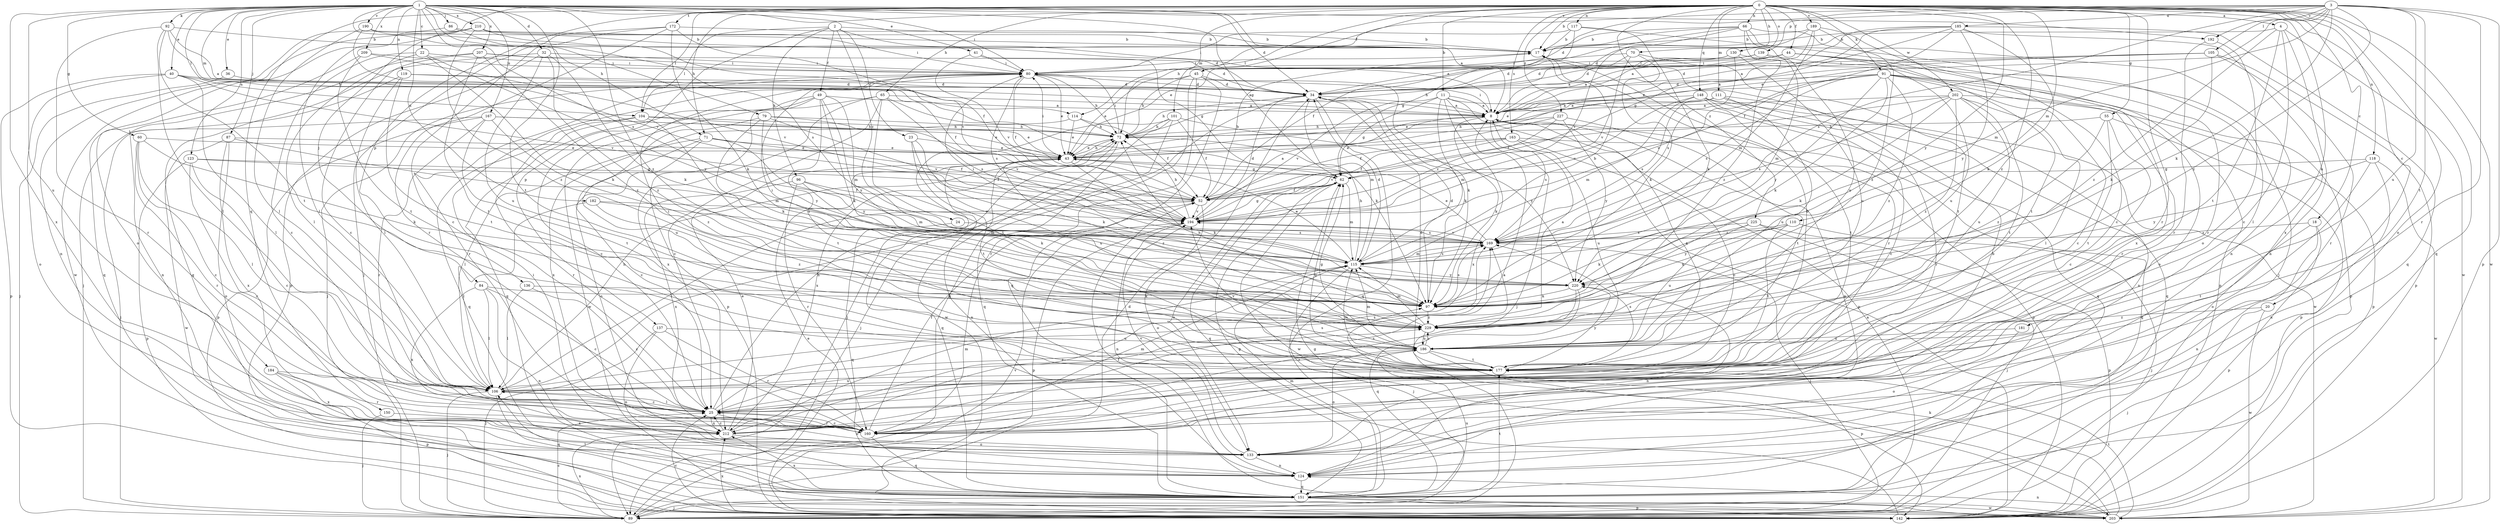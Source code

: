 strict digraph  {
0;
1;
2;
3;
4;
8;
11;
17;
18;
20;
22;
23;
24;
25;
32;
34;
36;
40;
41;
43;
44;
45;
49;
52;
55;
60;
62;
65;
66;
70;
71;
72;
79;
80;
84;
86;
87;
89;
91;
92;
96;
97;
101;
104;
105;
106;
110;
111;
114;
115;
117;
118;
119;
123;
124;
130;
133;
136;
137;
139;
142;
148;
150;
151;
160;
163;
167;
169;
172;
177;
181;
182;
184;
185;
186;
189;
190;
192;
194;
202;
203;
207;
209;
210;
212;
220;
225;
227;
229;
0 -> 4  [label=a];
0 -> 11  [label=b];
0 -> 17  [label=b];
0 -> 18  [label=c];
0 -> 20  [label=c];
0 -> 44  [label=f];
0 -> 45  [label=f];
0 -> 55  [label=g];
0 -> 65  [label=h];
0 -> 66  [label=h];
0 -> 70  [label=h];
0 -> 71  [label=h];
0 -> 84  [label=j];
0 -> 91  [label=k];
0 -> 101  [label=l];
0 -> 104  [label=l];
0 -> 110  [label=m];
0 -> 111  [label=m];
0 -> 114  [label=m];
0 -> 117  [label=n];
0 -> 118  [label=n];
0 -> 130  [label=o];
0 -> 133  [label=o];
0 -> 136  [label=p];
0 -> 148  [label=q];
0 -> 150  [label=q];
0 -> 151  [label=q];
0 -> 160  [label=r];
0 -> 163  [label=s];
0 -> 172  [label=t];
0 -> 181  [label=u];
0 -> 189  [label=v];
0 -> 202  [label=w];
0 -> 203  [label=w];
0 -> 220  [label=y];
0 -> 225  [label=z];
0 -> 227  [label=z];
0 -> 229  [label=z];
1 -> 8  [label=a];
1 -> 22  [label=c];
1 -> 32  [label=d];
1 -> 34  [label=d];
1 -> 36  [label=e];
1 -> 40  [label=e];
1 -> 41  [label=e];
1 -> 60  [label=g];
1 -> 62  [label=g];
1 -> 71  [label=h];
1 -> 79  [label=i];
1 -> 80  [label=i];
1 -> 86  [label=j];
1 -> 87  [label=j];
1 -> 92  [label=k];
1 -> 104  [label=l];
1 -> 114  [label=m];
1 -> 119  [label=n];
1 -> 123  [label=n];
1 -> 167  [label=s];
1 -> 169  [label=s];
1 -> 177  [label=t];
1 -> 182  [label=u];
1 -> 184  [label=u];
1 -> 190  [label=v];
1 -> 192  [label=v];
1 -> 207  [label=x];
1 -> 209  [label=x];
1 -> 210  [label=x];
1 -> 212  [label=x];
1 -> 229  [label=z];
2 -> 8  [label=a];
2 -> 17  [label=b];
2 -> 23  [label=c];
2 -> 24  [label=c];
2 -> 49  [label=f];
2 -> 96  [label=k];
2 -> 104  [label=l];
2 -> 137  [label=p];
3 -> 34  [label=d];
3 -> 43  [label=e];
3 -> 72  [label=h];
3 -> 97  [label=k];
3 -> 105  [label=l];
3 -> 115  [label=m];
3 -> 139  [label=p];
3 -> 142  [label=p];
3 -> 160  [label=r];
3 -> 169  [label=s];
3 -> 177  [label=t];
3 -> 185  [label=u];
3 -> 186  [label=u];
3 -> 192  [label=v];
3 -> 229  [label=z];
4 -> 17  [label=b];
4 -> 25  [label=c];
4 -> 124  [label=n];
4 -> 177  [label=t];
4 -> 203  [label=w];
4 -> 229  [label=z];
8 -> 72  [label=h];
8 -> 80  [label=i];
8 -> 97  [label=k];
8 -> 124  [label=n];
8 -> 142  [label=p];
8 -> 169  [label=s];
11 -> 8  [label=a];
11 -> 62  [label=g];
11 -> 89  [label=j];
11 -> 115  [label=m];
11 -> 142  [label=p];
11 -> 151  [label=q];
11 -> 194  [label=v];
11 -> 212  [label=x];
17 -> 80  [label=i];
17 -> 160  [label=r];
18 -> 124  [label=n];
18 -> 142  [label=p];
18 -> 169  [label=s];
18 -> 177  [label=t];
20 -> 89  [label=j];
20 -> 203  [label=w];
20 -> 229  [label=z];
22 -> 25  [label=c];
22 -> 80  [label=i];
22 -> 97  [label=k];
22 -> 106  [label=l];
22 -> 220  [label=y];
23 -> 43  [label=e];
23 -> 97  [label=k];
23 -> 177  [label=t];
23 -> 186  [label=u];
24 -> 151  [label=q];
24 -> 169  [label=s];
25 -> 72  [label=h];
25 -> 106  [label=l];
25 -> 133  [label=o];
25 -> 160  [label=r];
25 -> 169  [label=s];
25 -> 186  [label=u];
25 -> 212  [label=x];
32 -> 80  [label=i];
32 -> 97  [label=k];
32 -> 142  [label=p];
32 -> 151  [label=q];
32 -> 186  [label=u];
32 -> 229  [label=z];
34 -> 8  [label=a];
34 -> 72  [label=h];
34 -> 97  [label=k];
34 -> 106  [label=l];
34 -> 115  [label=m];
34 -> 151  [label=q];
36 -> 34  [label=d];
36 -> 89  [label=j];
40 -> 34  [label=d];
40 -> 52  [label=f];
40 -> 106  [label=l];
40 -> 133  [label=o];
40 -> 142  [label=p];
40 -> 194  [label=v];
41 -> 62  [label=g];
41 -> 80  [label=i];
41 -> 194  [label=v];
43 -> 62  [label=g];
43 -> 72  [label=h];
43 -> 80  [label=i];
43 -> 97  [label=k];
43 -> 124  [label=n];
43 -> 151  [label=q];
43 -> 229  [label=z];
44 -> 8  [label=a];
44 -> 34  [label=d];
44 -> 80  [label=i];
44 -> 177  [label=t];
44 -> 186  [label=u];
44 -> 212  [label=x];
45 -> 34  [label=d];
45 -> 43  [label=e];
45 -> 72  [label=h];
45 -> 89  [label=j];
45 -> 97  [label=k];
45 -> 151  [label=q];
45 -> 160  [label=r];
49 -> 8  [label=a];
49 -> 25  [label=c];
49 -> 97  [label=k];
49 -> 115  [label=m];
49 -> 151  [label=q];
49 -> 203  [label=w];
49 -> 220  [label=y];
49 -> 229  [label=z];
52 -> 8  [label=a];
52 -> 17  [label=b];
52 -> 106  [label=l];
52 -> 133  [label=o];
52 -> 194  [label=v];
55 -> 25  [label=c];
55 -> 72  [label=h];
55 -> 142  [label=p];
55 -> 177  [label=t];
55 -> 229  [label=z];
60 -> 25  [label=c];
60 -> 43  [label=e];
60 -> 97  [label=k];
60 -> 106  [label=l];
60 -> 160  [label=r];
62 -> 52  [label=f];
62 -> 115  [label=m];
62 -> 133  [label=o];
62 -> 151  [label=q];
62 -> 203  [label=w];
65 -> 8  [label=a];
65 -> 25  [label=c];
65 -> 97  [label=k];
65 -> 142  [label=p];
65 -> 169  [label=s];
65 -> 177  [label=t];
65 -> 212  [label=x];
66 -> 17  [label=b];
66 -> 43  [label=e];
66 -> 52  [label=f];
66 -> 89  [label=j];
66 -> 124  [label=n];
66 -> 186  [label=u];
66 -> 194  [label=v];
66 -> 229  [label=z];
70 -> 8  [label=a];
70 -> 80  [label=i];
70 -> 97  [label=k];
70 -> 177  [label=t];
70 -> 194  [label=v];
71 -> 25  [label=c];
71 -> 43  [label=e];
71 -> 52  [label=f];
71 -> 106  [label=l];
71 -> 133  [label=o];
71 -> 220  [label=y];
72 -> 43  [label=e];
72 -> 80  [label=i];
72 -> 89  [label=j];
72 -> 212  [label=x];
79 -> 43  [label=e];
79 -> 72  [label=h];
79 -> 97  [label=k];
79 -> 186  [label=u];
79 -> 194  [label=v];
79 -> 220  [label=y];
80 -> 34  [label=d];
80 -> 43  [label=e];
80 -> 52  [label=f];
80 -> 72  [label=h];
80 -> 89  [label=j];
80 -> 160  [label=r];
80 -> 169  [label=s];
84 -> 25  [label=c];
84 -> 97  [label=k];
84 -> 106  [label=l];
84 -> 124  [label=n];
84 -> 212  [label=x];
86 -> 17  [label=b];
86 -> 124  [label=n];
86 -> 169  [label=s];
87 -> 43  [label=e];
87 -> 115  [label=m];
87 -> 133  [label=o];
87 -> 203  [label=w];
87 -> 212  [label=x];
89 -> 8  [label=a];
89 -> 25  [label=c];
89 -> 34  [label=d];
89 -> 194  [label=v];
89 -> 212  [label=x];
91 -> 25  [label=c];
91 -> 34  [label=d];
91 -> 43  [label=e];
91 -> 97  [label=k];
91 -> 133  [label=o];
91 -> 142  [label=p];
91 -> 160  [label=r];
91 -> 169  [label=s];
91 -> 194  [label=v];
91 -> 220  [label=y];
91 -> 229  [label=z];
92 -> 8  [label=a];
92 -> 17  [label=b];
92 -> 72  [label=h];
92 -> 106  [label=l];
92 -> 160  [label=r];
92 -> 177  [label=t];
96 -> 52  [label=f];
96 -> 97  [label=k];
96 -> 115  [label=m];
96 -> 160  [label=r];
96 -> 212  [label=x];
97 -> 34  [label=d];
97 -> 80  [label=i];
97 -> 169  [label=s];
97 -> 229  [label=z];
101 -> 52  [label=f];
101 -> 72  [label=h];
101 -> 89  [label=j];
101 -> 151  [label=q];
101 -> 203  [label=w];
101 -> 220  [label=y];
104 -> 72  [label=h];
104 -> 151  [label=q];
104 -> 160  [label=r];
104 -> 177  [label=t];
104 -> 194  [label=v];
105 -> 8  [label=a];
105 -> 34  [label=d];
105 -> 80  [label=i];
105 -> 97  [label=k];
105 -> 142  [label=p];
105 -> 160  [label=r];
106 -> 25  [label=c];
106 -> 72  [label=h];
106 -> 89  [label=j];
106 -> 151  [label=q];
106 -> 169  [label=s];
106 -> 229  [label=z];
110 -> 89  [label=j];
110 -> 97  [label=k];
110 -> 169  [label=s];
110 -> 177  [label=t];
110 -> 220  [label=y];
111 -> 8  [label=a];
111 -> 43  [label=e];
111 -> 124  [label=n];
111 -> 151  [label=q];
111 -> 169  [label=s];
111 -> 186  [label=u];
114 -> 43  [label=e];
114 -> 52  [label=f];
114 -> 72  [label=h];
114 -> 212  [label=x];
115 -> 17  [label=b];
115 -> 34  [label=d];
115 -> 43  [label=e];
115 -> 72  [label=h];
115 -> 80  [label=i];
115 -> 89  [label=j];
115 -> 169  [label=s];
115 -> 220  [label=y];
117 -> 17  [label=b];
117 -> 62  [label=g];
117 -> 80  [label=i];
117 -> 97  [label=k];
117 -> 160  [label=r];
118 -> 62  [label=g];
118 -> 124  [label=n];
118 -> 133  [label=o];
118 -> 203  [label=w];
118 -> 220  [label=y];
119 -> 8  [label=a];
119 -> 34  [label=d];
119 -> 106  [label=l];
119 -> 124  [label=n];
119 -> 177  [label=t];
123 -> 25  [label=c];
123 -> 52  [label=f];
123 -> 62  [label=g];
123 -> 142  [label=p];
123 -> 160  [label=r];
124 -> 80  [label=i];
124 -> 151  [label=q];
130 -> 34  [label=d];
130 -> 80  [label=i];
130 -> 142  [label=p];
130 -> 169  [label=s];
130 -> 186  [label=u];
133 -> 17  [label=b];
133 -> 124  [label=n];
133 -> 194  [label=v];
136 -> 25  [label=c];
136 -> 97  [label=k];
136 -> 106  [label=l];
137 -> 89  [label=j];
137 -> 124  [label=n];
137 -> 160  [label=r];
137 -> 186  [label=u];
139 -> 34  [label=d];
139 -> 72  [label=h];
139 -> 80  [label=i];
139 -> 106  [label=l];
139 -> 115  [label=m];
142 -> 25  [label=c];
142 -> 43  [label=e];
142 -> 62  [label=g];
142 -> 212  [label=x];
148 -> 8  [label=a];
148 -> 25  [label=c];
148 -> 115  [label=m];
148 -> 160  [label=r];
148 -> 177  [label=t];
148 -> 194  [label=v];
148 -> 203  [label=w];
150 -> 89  [label=j];
150 -> 212  [label=x];
151 -> 89  [label=j];
151 -> 106  [label=l];
151 -> 115  [label=m];
151 -> 142  [label=p];
151 -> 177  [label=t];
151 -> 186  [label=u];
151 -> 203  [label=w];
151 -> 212  [label=x];
160 -> 25  [label=c];
160 -> 52  [label=f];
160 -> 115  [label=m];
160 -> 151  [label=q];
163 -> 25  [label=c];
163 -> 43  [label=e];
163 -> 52  [label=f];
163 -> 151  [label=q];
163 -> 186  [label=u];
163 -> 194  [label=v];
167 -> 43  [label=e];
167 -> 72  [label=h];
167 -> 89  [label=j];
167 -> 142  [label=p];
167 -> 160  [label=r];
167 -> 177  [label=t];
167 -> 229  [label=z];
169 -> 43  [label=e];
169 -> 89  [label=j];
169 -> 115  [label=m];
169 -> 194  [label=v];
172 -> 17  [label=b];
172 -> 25  [label=c];
172 -> 89  [label=j];
172 -> 97  [label=k];
172 -> 160  [label=r];
172 -> 194  [label=v];
177 -> 8  [label=a];
177 -> 17  [label=b];
177 -> 34  [label=d];
177 -> 62  [label=g];
177 -> 106  [label=l];
177 -> 115  [label=m];
177 -> 169  [label=s];
177 -> 194  [label=v];
177 -> 220  [label=y];
181 -> 133  [label=o];
181 -> 186  [label=u];
182 -> 106  [label=l];
182 -> 115  [label=m];
182 -> 194  [label=v];
182 -> 229  [label=z];
184 -> 106  [label=l];
184 -> 142  [label=p];
184 -> 160  [label=r];
184 -> 212  [label=x];
185 -> 8  [label=a];
185 -> 17  [label=b];
185 -> 43  [label=e];
185 -> 52  [label=f];
185 -> 62  [label=g];
185 -> 97  [label=k];
185 -> 151  [label=q];
185 -> 212  [label=x];
185 -> 220  [label=y];
186 -> 62  [label=g];
186 -> 80  [label=i];
186 -> 115  [label=m];
186 -> 133  [label=o];
186 -> 142  [label=p];
186 -> 177  [label=t];
186 -> 229  [label=z];
189 -> 8  [label=a];
189 -> 17  [label=b];
189 -> 25  [label=c];
189 -> 34  [label=d];
189 -> 115  [label=m];
189 -> 229  [label=z];
190 -> 17  [label=b];
190 -> 34  [label=d];
190 -> 106  [label=l];
190 -> 194  [label=v];
192 -> 133  [label=o];
192 -> 160  [label=r];
194 -> 34  [label=d];
194 -> 62  [label=g];
194 -> 72  [label=h];
194 -> 124  [label=n];
194 -> 142  [label=p];
194 -> 169  [label=s];
202 -> 8  [label=a];
202 -> 52  [label=f];
202 -> 97  [label=k];
202 -> 106  [label=l];
202 -> 142  [label=p];
202 -> 169  [label=s];
202 -> 177  [label=t];
202 -> 186  [label=u];
202 -> 229  [label=z];
203 -> 52  [label=f];
203 -> 62  [label=g];
203 -> 97  [label=k];
203 -> 124  [label=n];
203 -> 177  [label=t];
207 -> 25  [label=c];
207 -> 34  [label=d];
207 -> 80  [label=i];
207 -> 89  [label=j];
207 -> 177  [label=t];
207 -> 229  [label=z];
209 -> 80  [label=i];
209 -> 151  [label=q];
209 -> 177  [label=t];
209 -> 194  [label=v];
210 -> 17  [label=b];
210 -> 52  [label=f];
210 -> 80  [label=i];
210 -> 106  [label=l];
210 -> 133  [label=o];
210 -> 203  [label=w];
210 -> 229  [label=z];
212 -> 8  [label=a];
212 -> 25  [label=c];
212 -> 43  [label=e];
212 -> 115  [label=m];
212 -> 133  [label=o];
212 -> 169  [label=s];
220 -> 97  [label=k];
220 -> 124  [label=n];
220 -> 151  [label=q];
220 -> 160  [label=r];
225 -> 89  [label=j];
225 -> 97  [label=k];
225 -> 142  [label=p];
225 -> 169  [label=s];
225 -> 186  [label=u];
227 -> 52  [label=f];
227 -> 72  [label=h];
227 -> 177  [label=t];
227 -> 194  [label=v];
227 -> 220  [label=y];
229 -> 8  [label=a];
229 -> 72  [label=h];
229 -> 115  [label=m];
229 -> 186  [label=u];
}
